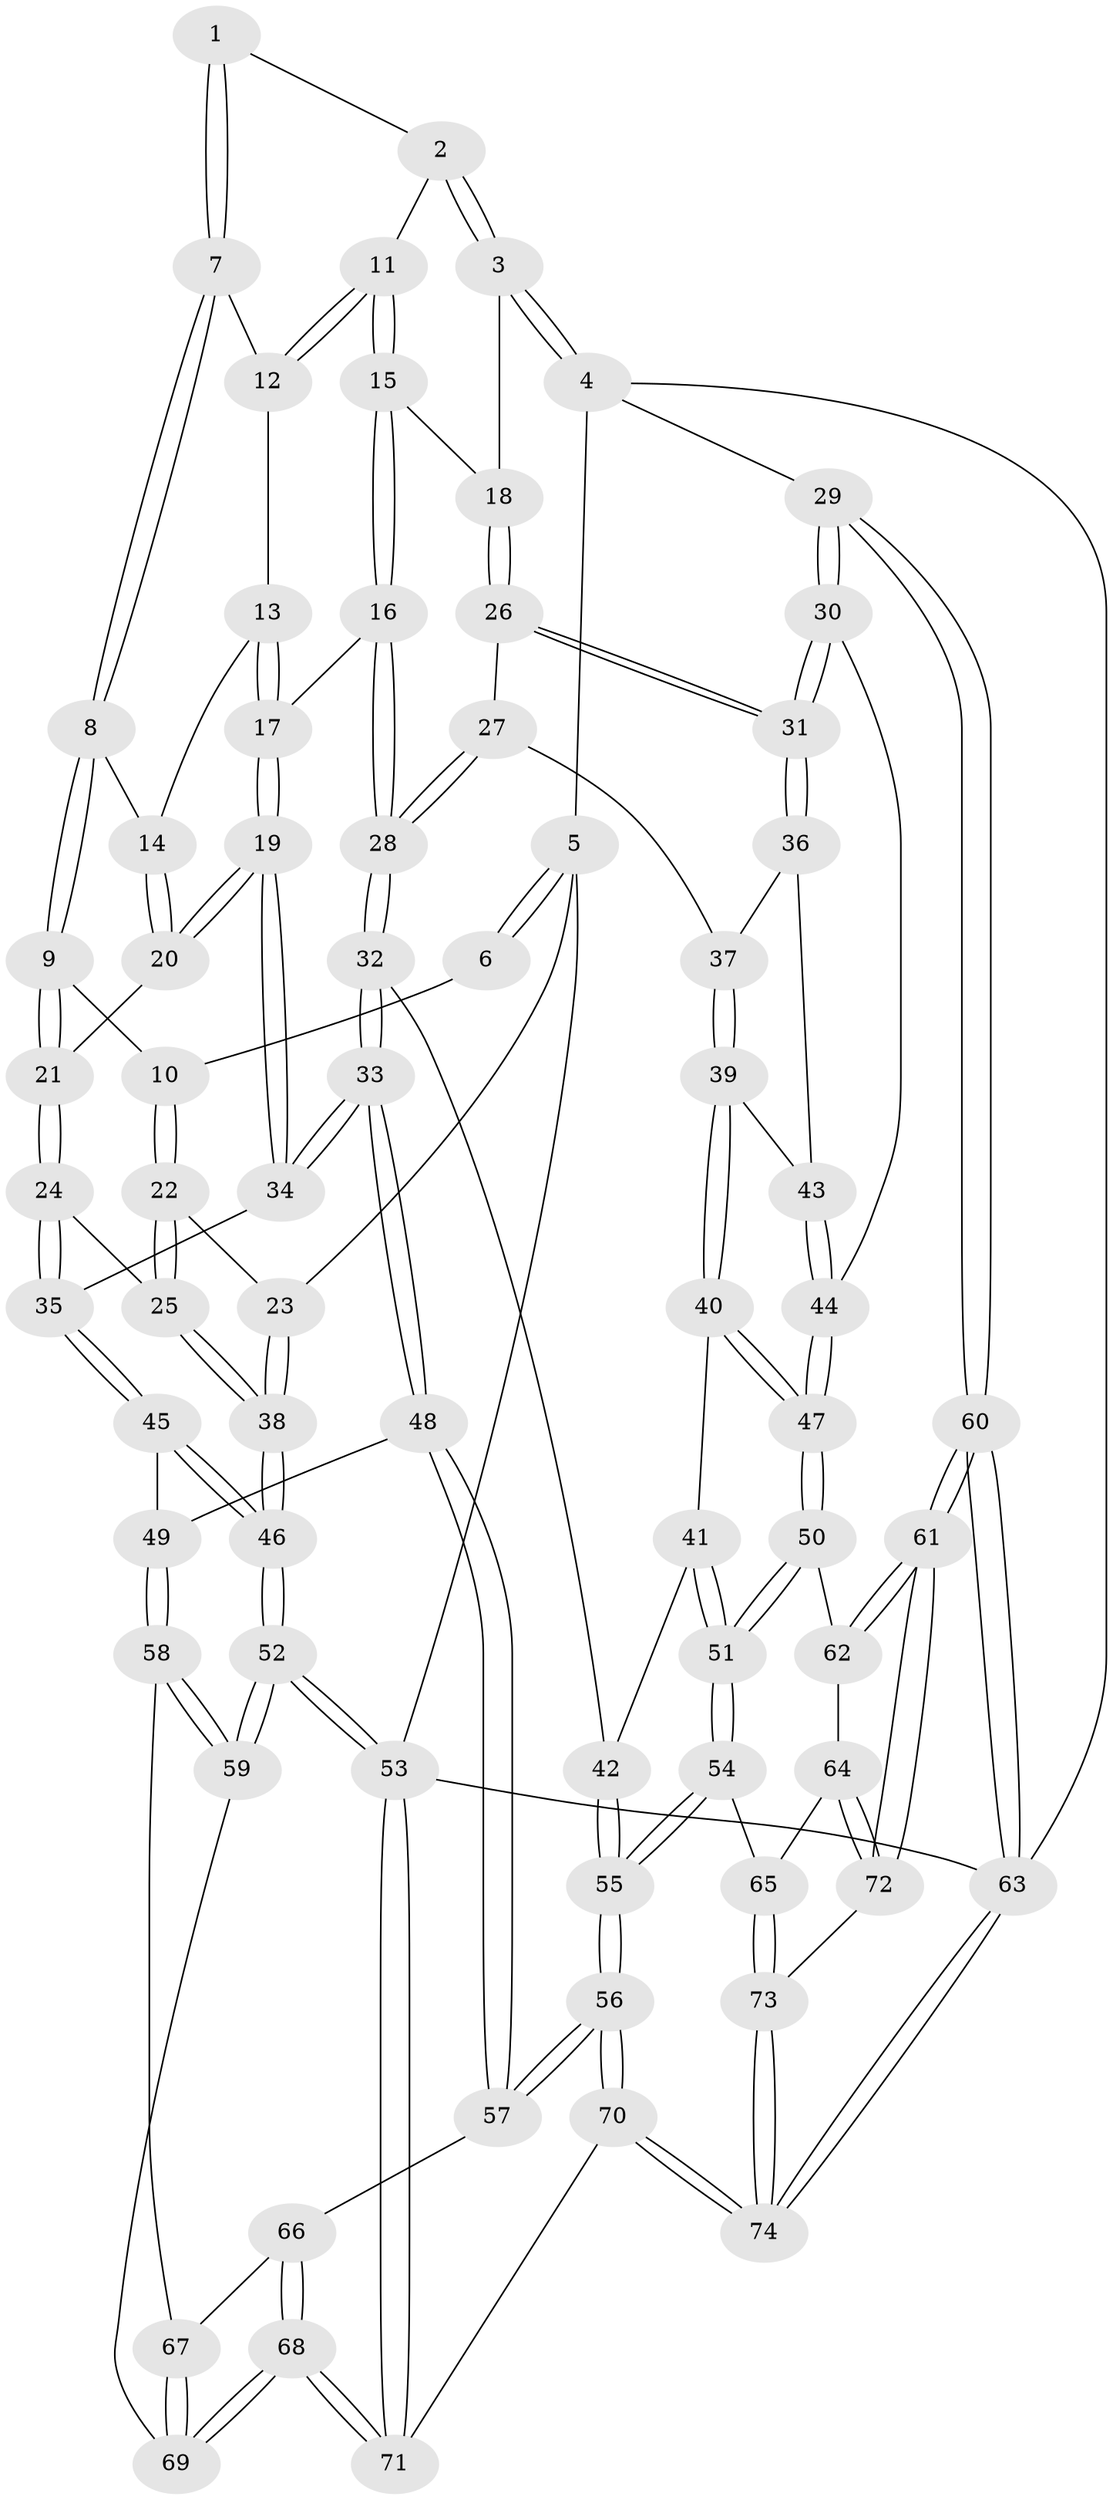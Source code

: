 // Generated by graph-tools (version 1.1) at 2025/27/03/09/25 03:27:17]
// undirected, 74 vertices, 182 edges
graph export_dot {
graph [start="1"]
  node [color=gray90,style=filled];
  1 [pos="+0.2999170418136049+0"];
  2 [pos="+0.49493840733770583+0"];
  3 [pos="+1+0"];
  4 [pos="+1+0"];
  5 [pos="+0+0"];
  6 [pos="+0.2115690883477707+0"];
  7 [pos="+0.3364152794824454+0.08319901282893047"];
  8 [pos="+0.255726136364981+0.13065452092104873"];
  9 [pos="+0.2229406533606985+0.1392043744448031"];
  10 [pos="+0.22248602002688891+0.13887510445865678"];
  11 [pos="+0.5146645040080493+0.0483861682731939"];
  12 [pos="+0.4418069766597588+0.08860293795194771"];
  13 [pos="+0.41359424756179713+0.14450326383528267"];
  14 [pos="+0.36409154026957646+0.1716870225375144"];
  15 [pos="+0.6183879899213244+0.16991853993792588"];
  16 [pos="+0.46797699978418295+0.30134387693258285"];
  17 [pos="+0.43405120699132643+0.30580624166107456"];
  18 [pos="+0.6773146199513275+0.1843865044353295"];
  19 [pos="+0.3671232713042867+0.33350968704135303"];
  20 [pos="+0.35923361428440487+0.319892346953889"];
  21 [pos="+0.23241902243813933+0.17488837067084226"];
  22 [pos="+0.049033132294848514+0.1448340096729807"];
  23 [pos="+0+0"];
  24 [pos="+0.13493556007600535+0.38649273108119925"];
  25 [pos="+0.1045116311386925+0.3766450422947469"];
  26 [pos="+0.7178351792972557+0.24597361726228992"];
  27 [pos="+0.64134009175156+0.39881676137480687"];
  28 [pos="+0.5762284448702201+0.43040312350488213"];
  29 [pos="+1+0.39604489191704845"];
  30 [pos="+1+0.40838421259103574"];
  31 [pos="+1+0.38954789407017315"];
  32 [pos="+0.5306794916435883+0.5440038419631515"];
  33 [pos="+0.3927215075687445+0.5784474027150361"];
  34 [pos="+0.31605196870496777+0.42631842591996455"];
  35 [pos="+0.17010805337601406+0.413144654714525"];
  36 [pos="+0.7382012606170215+0.44808295728391523"];
  37 [pos="+0.6819582935688765+0.43832749010245625"];
  38 [pos="+0+0.45416619561941435"];
  39 [pos="+0.6885561509509067+0.5210295814252565"];
  40 [pos="+0.6814202402195134+0.5391526361114994"];
  41 [pos="+0.6524063514938493+0.5613394423060457"];
  42 [pos="+0.5382096562523482+0.5482319670740112"];
  43 [pos="+0.7290247687832891+0.4996873663762489"];
  44 [pos="+0.9223687489262506+0.5551280097134009"];
  45 [pos="+0.12497464416602214+0.5726100349017625"];
  46 [pos="+0+0.627069729298958"];
  47 [pos="+0.8978630545435291+0.5838737370402486"];
  48 [pos="+0.3812323672984353+0.6091205404554957"];
  49 [pos="+0.16465879371811276+0.6246073259161214"];
  50 [pos="+0.89212737129089+0.593679200076933"];
  51 [pos="+0.7413981015556974+0.7027638264950365"];
  52 [pos="+0+0.9633585854895441"];
  53 [pos="+0+1"];
  54 [pos="+0.7053112540820348+0.7662130655977403"];
  55 [pos="+0.659183410463734+0.79343506328266"];
  56 [pos="+0.6312187071848966+0.8255498450364784"];
  57 [pos="+0.3815885541652818+0.6216292030349295"];
  58 [pos="+0.1179814113077468+0.7925398726061621"];
  59 [pos="+0.08933329907504772+0.8268247407390936"];
  60 [pos="+1+1"];
  61 [pos="+1+0.9533528976899973"];
  62 [pos="+0.9032023988032087+0.6533377658841056"];
  63 [pos="+1+1"];
  64 [pos="+0.8854151336775111+0.8308351255028262"];
  65 [pos="+0.8165331743752156+0.8213539727921677"];
  66 [pos="+0.3594806487109003+0.6882380530975618"];
  67 [pos="+0.30718958138879626+0.7195384361283101"];
  68 [pos="+0.4306369369106415+1"];
  69 [pos="+0.2495059739707092+0.8946185087228254"];
  70 [pos="+0.5252363429356623+1"];
  71 [pos="+0.5027112753796398+1"];
  72 [pos="+0.997859333211592+0.9154734611371022"];
  73 [pos="+0.808666587271523+0.9288002482003854"];
  74 [pos="+0.54557702477413+1"];
  1 -- 2;
  1 -- 7;
  1 -- 7;
  2 -- 3;
  2 -- 3;
  2 -- 11;
  3 -- 4;
  3 -- 4;
  3 -- 18;
  4 -- 5;
  4 -- 29;
  4 -- 63;
  5 -- 6;
  5 -- 6;
  5 -- 23;
  5 -- 53;
  6 -- 10;
  7 -- 8;
  7 -- 8;
  7 -- 12;
  8 -- 9;
  8 -- 9;
  8 -- 14;
  9 -- 10;
  9 -- 21;
  9 -- 21;
  10 -- 22;
  10 -- 22;
  11 -- 12;
  11 -- 12;
  11 -- 15;
  11 -- 15;
  12 -- 13;
  13 -- 14;
  13 -- 17;
  13 -- 17;
  14 -- 20;
  14 -- 20;
  15 -- 16;
  15 -- 16;
  15 -- 18;
  16 -- 17;
  16 -- 28;
  16 -- 28;
  17 -- 19;
  17 -- 19;
  18 -- 26;
  18 -- 26;
  19 -- 20;
  19 -- 20;
  19 -- 34;
  19 -- 34;
  20 -- 21;
  21 -- 24;
  21 -- 24;
  22 -- 23;
  22 -- 25;
  22 -- 25;
  23 -- 38;
  23 -- 38;
  24 -- 25;
  24 -- 35;
  24 -- 35;
  25 -- 38;
  25 -- 38;
  26 -- 27;
  26 -- 31;
  26 -- 31;
  27 -- 28;
  27 -- 28;
  27 -- 37;
  28 -- 32;
  28 -- 32;
  29 -- 30;
  29 -- 30;
  29 -- 60;
  29 -- 60;
  30 -- 31;
  30 -- 31;
  30 -- 44;
  31 -- 36;
  31 -- 36;
  32 -- 33;
  32 -- 33;
  32 -- 42;
  33 -- 34;
  33 -- 34;
  33 -- 48;
  33 -- 48;
  34 -- 35;
  35 -- 45;
  35 -- 45;
  36 -- 37;
  36 -- 43;
  37 -- 39;
  37 -- 39;
  38 -- 46;
  38 -- 46;
  39 -- 40;
  39 -- 40;
  39 -- 43;
  40 -- 41;
  40 -- 47;
  40 -- 47;
  41 -- 42;
  41 -- 51;
  41 -- 51;
  42 -- 55;
  42 -- 55;
  43 -- 44;
  43 -- 44;
  44 -- 47;
  44 -- 47;
  45 -- 46;
  45 -- 46;
  45 -- 49;
  46 -- 52;
  46 -- 52;
  47 -- 50;
  47 -- 50;
  48 -- 49;
  48 -- 57;
  48 -- 57;
  49 -- 58;
  49 -- 58;
  50 -- 51;
  50 -- 51;
  50 -- 62;
  51 -- 54;
  51 -- 54;
  52 -- 53;
  52 -- 53;
  52 -- 59;
  52 -- 59;
  53 -- 71;
  53 -- 71;
  53 -- 63;
  54 -- 55;
  54 -- 55;
  54 -- 65;
  55 -- 56;
  55 -- 56;
  56 -- 57;
  56 -- 57;
  56 -- 70;
  56 -- 70;
  57 -- 66;
  58 -- 59;
  58 -- 59;
  58 -- 67;
  59 -- 69;
  60 -- 61;
  60 -- 61;
  60 -- 63;
  60 -- 63;
  61 -- 62;
  61 -- 62;
  61 -- 72;
  61 -- 72;
  62 -- 64;
  63 -- 74;
  63 -- 74;
  64 -- 65;
  64 -- 72;
  64 -- 72;
  65 -- 73;
  65 -- 73;
  66 -- 67;
  66 -- 68;
  66 -- 68;
  67 -- 69;
  67 -- 69;
  68 -- 69;
  68 -- 69;
  68 -- 71;
  68 -- 71;
  70 -- 71;
  70 -- 74;
  70 -- 74;
  72 -- 73;
  73 -- 74;
  73 -- 74;
}
